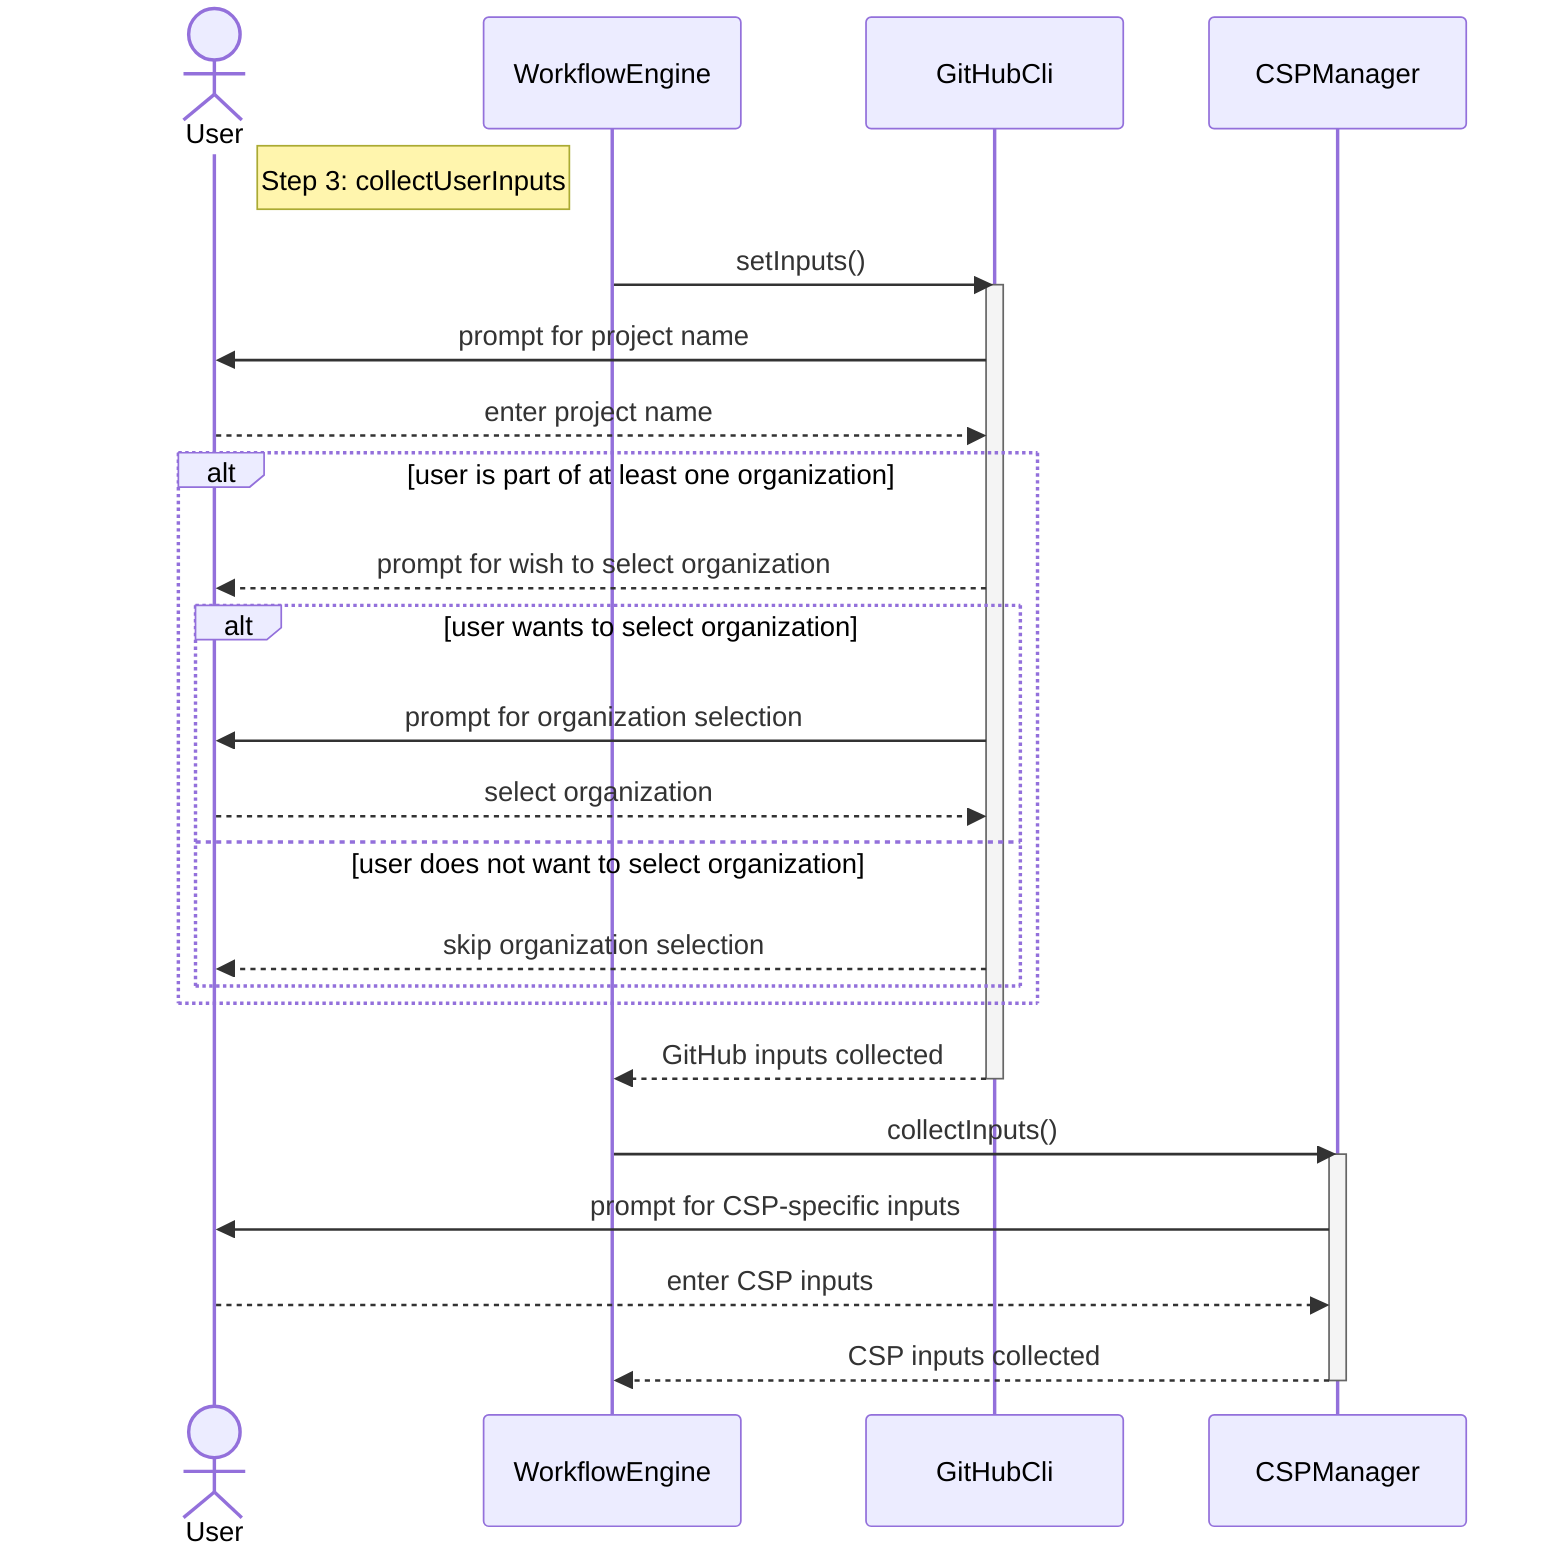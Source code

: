 ---
config:
  theme: default
  look: classic
---
sequenceDiagram
    actor User
    participant WE as WorkflowEngine
    participant GH as GitHubCli
    participant CSP as CSPManager

    note right of User: Step 3: collectUserInputs
    WE->>GH: setInputs()
    activate GH
    GH->>User: prompt for project name
    User-->>GH: enter project name
    alt user is part of at least one organization
        GH-->>User: prompt for wish to select organization
        alt user wants to select organization
            GH->>User: prompt for organization selection
            User-->>GH: select organization
        else user does not want to select organization
            GH-->>User: skip organization selection
        end
    end

    GH-->>WE: GitHub inputs collected
    deactivate GH
    
    WE->>CSP: collectInputs()
    activate CSP
    CSP->>User: prompt for CSP-specific inputs
    User-->>CSP: enter CSP inputs
    CSP-->>WE: CSP inputs collected
    deactivate CSP